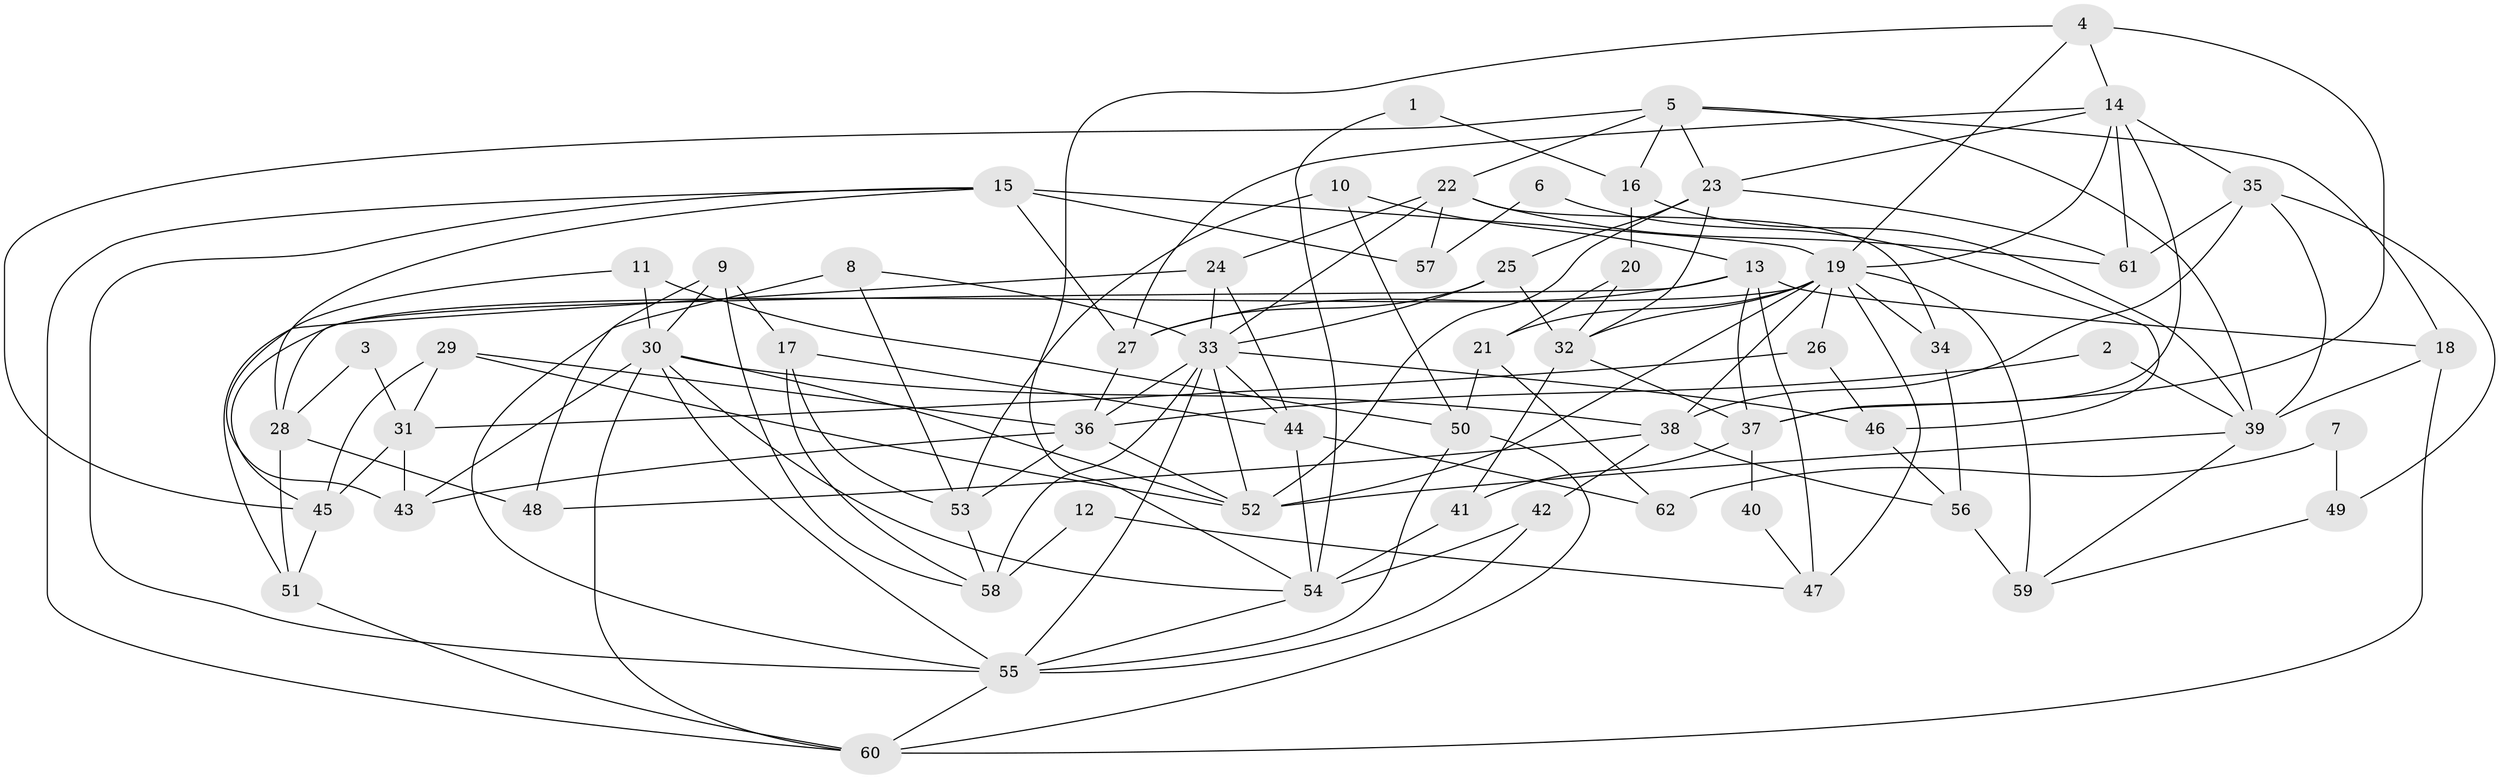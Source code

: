 // original degree distribution, {4: 0.1797752808988764, 3: 0.3258426966292135, 6: 0.10112359550561797, 2: 0.11235955056179775, 5: 0.25842696629213485, 9: 0.011235955056179775, 7: 0.011235955056179775}
// Generated by graph-tools (version 1.1) at 2025/37/03/04/25 23:37:05]
// undirected, 62 vertices, 143 edges
graph export_dot {
  node [color=gray90,style=filled];
  1;
  2;
  3;
  4;
  5;
  6;
  7;
  8;
  9;
  10;
  11;
  12;
  13;
  14;
  15;
  16;
  17;
  18;
  19;
  20;
  21;
  22;
  23;
  24;
  25;
  26;
  27;
  28;
  29;
  30;
  31;
  32;
  33;
  34;
  35;
  36;
  37;
  38;
  39;
  40;
  41;
  42;
  43;
  44;
  45;
  46;
  47;
  48;
  49;
  50;
  51;
  52;
  53;
  54;
  55;
  56;
  57;
  58;
  59;
  60;
  61;
  62;
  1 -- 16 [weight=1.0];
  1 -- 54 [weight=1.0];
  2 -- 36 [weight=1.0];
  2 -- 39 [weight=1.0];
  3 -- 28 [weight=1.0];
  3 -- 31 [weight=1.0];
  4 -- 14 [weight=1.0];
  4 -- 19 [weight=1.0];
  4 -- 37 [weight=1.0];
  4 -- 54 [weight=1.0];
  5 -- 16 [weight=1.0];
  5 -- 18 [weight=1.0];
  5 -- 22 [weight=1.0];
  5 -- 23 [weight=1.0];
  5 -- 39 [weight=1.0];
  5 -- 45 [weight=1.0];
  6 -- 46 [weight=1.0];
  6 -- 57 [weight=1.0];
  7 -- 49 [weight=1.0];
  7 -- 62 [weight=1.0];
  8 -- 33 [weight=1.0];
  8 -- 53 [weight=1.0];
  8 -- 55 [weight=1.0];
  9 -- 17 [weight=1.0];
  9 -- 30 [weight=1.0];
  9 -- 48 [weight=1.0];
  9 -- 58 [weight=1.0];
  10 -- 13 [weight=1.0];
  10 -- 50 [weight=1.0];
  10 -- 53 [weight=1.0];
  11 -- 30 [weight=1.0];
  11 -- 43 [weight=1.0];
  11 -- 50 [weight=1.0];
  12 -- 47 [weight=1.0];
  12 -- 58 [weight=2.0];
  13 -- 18 [weight=2.0];
  13 -- 27 [weight=1.0];
  13 -- 28 [weight=1.0];
  13 -- 37 [weight=1.0];
  13 -- 47 [weight=2.0];
  14 -- 19 [weight=1.0];
  14 -- 23 [weight=1.0];
  14 -- 27 [weight=1.0];
  14 -- 35 [weight=1.0];
  14 -- 37 [weight=1.0];
  14 -- 61 [weight=1.0];
  15 -- 19 [weight=1.0];
  15 -- 27 [weight=2.0];
  15 -- 28 [weight=1.0];
  15 -- 55 [weight=1.0];
  15 -- 57 [weight=1.0];
  15 -- 60 [weight=1.0];
  16 -- 20 [weight=1.0];
  16 -- 39 [weight=2.0];
  17 -- 44 [weight=1.0];
  17 -- 53 [weight=1.0];
  17 -- 58 [weight=1.0];
  18 -- 39 [weight=1.0];
  18 -- 60 [weight=1.0];
  19 -- 21 [weight=1.0];
  19 -- 26 [weight=1.0];
  19 -- 32 [weight=1.0];
  19 -- 34 [weight=1.0];
  19 -- 38 [weight=1.0];
  19 -- 45 [weight=1.0];
  19 -- 47 [weight=1.0];
  19 -- 52 [weight=1.0];
  19 -- 59 [weight=2.0];
  20 -- 21 [weight=1.0];
  20 -- 32 [weight=2.0];
  21 -- 50 [weight=1.0];
  21 -- 62 [weight=1.0];
  22 -- 24 [weight=1.0];
  22 -- 33 [weight=1.0];
  22 -- 34 [weight=1.0];
  22 -- 57 [weight=1.0];
  22 -- 61 [weight=1.0];
  23 -- 25 [weight=1.0];
  23 -- 32 [weight=1.0];
  23 -- 52 [weight=1.0];
  23 -- 61 [weight=1.0];
  24 -- 33 [weight=1.0];
  24 -- 44 [weight=1.0];
  24 -- 51 [weight=1.0];
  25 -- 27 [weight=1.0];
  25 -- 32 [weight=1.0];
  25 -- 33 [weight=1.0];
  26 -- 31 [weight=1.0];
  26 -- 46 [weight=1.0];
  27 -- 36 [weight=1.0];
  28 -- 48 [weight=1.0];
  28 -- 51 [weight=1.0];
  29 -- 31 [weight=1.0];
  29 -- 36 [weight=1.0];
  29 -- 45 [weight=1.0];
  29 -- 52 [weight=1.0];
  30 -- 38 [weight=1.0];
  30 -- 43 [weight=1.0];
  30 -- 52 [weight=1.0];
  30 -- 54 [weight=1.0];
  30 -- 55 [weight=1.0];
  30 -- 60 [weight=1.0];
  31 -- 43 [weight=1.0];
  31 -- 45 [weight=1.0];
  32 -- 37 [weight=1.0];
  32 -- 41 [weight=1.0];
  33 -- 36 [weight=1.0];
  33 -- 44 [weight=1.0];
  33 -- 46 [weight=1.0];
  33 -- 52 [weight=1.0];
  33 -- 55 [weight=1.0];
  33 -- 58 [weight=1.0];
  34 -- 56 [weight=1.0];
  35 -- 38 [weight=1.0];
  35 -- 39 [weight=1.0];
  35 -- 49 [weight=1.0];
  35 -- 61 [weight=1.0];
  36 -- 43 [weight=1.0];
  36 -- 52 [weight=1.0];
  36 -- 53 [weight=1.0];
  37 -- 40 [weight=1.0];
  37 -- 41 [weight=1.0];
  38 -- 42 [weight=1.0];
  38 -- 48 [weight=1.0];
  38 -- 56 [weight=1.0];
  39 -- 52 [weight=1.0];
  39 -- 59 [weight=1.0];
  40 -- 47 [weight=1.0];
  41 -- 54 [weight=1.0];
  42 -- 54 [weight=1.0];
  42 -- 55 [weight=1.0];
  44 -- 54 [weight=1.0];
  44 -- 62 [weight=1.0];
  45 -- 51 [weight=1.0];
  46 -- 56 [weight=1.0];
  49 -- 59 [weight=1.0];
  50 -- 55 [weight=1.0];
  50 -- 60 [weight=1.0];
  51 -- 60 [weight=1.0];
  53 -- 58 [weight=1.0];
  54 -- 55 [weight=1.0];
  55 -- 60 [weight=1.0];
  56 -- 59 [weight=1.0];
}
